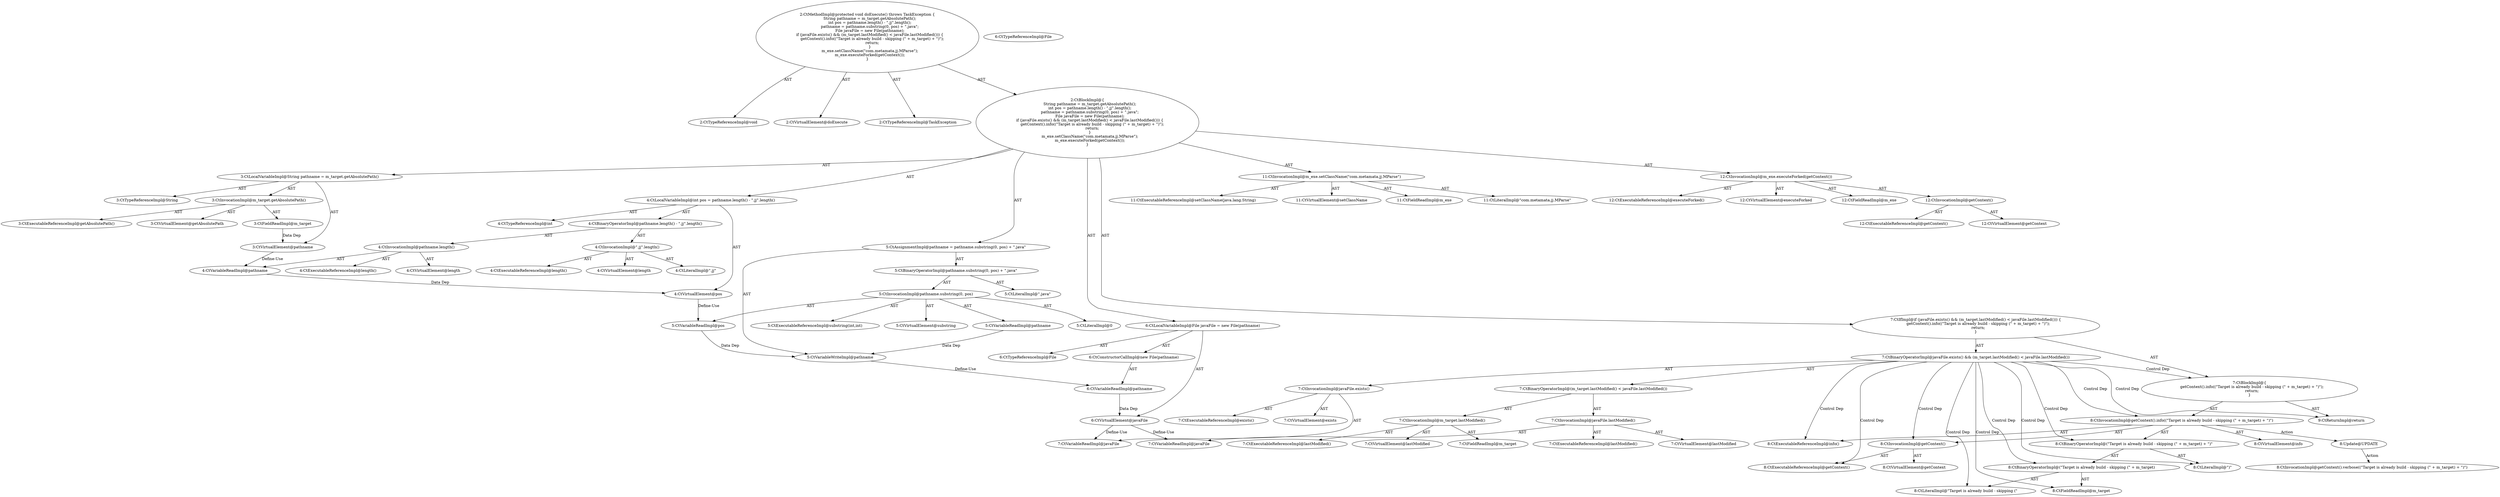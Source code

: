 digraph "doExecute#?" {
0 [label="2:CtTypeReferenceImpl@void" shape=ellipse]
1 [label="2:CtVirtualElement@doExecute" shape=ellipse]
2 [label="2:CtTypeReferenceImpl@TaskException" shape=ellipse]
3 [label="3:CtTypeReferenceImpl@String" shape=ellipse]
4 [label="3:CtExecutableReferenceImpl@getAbsolutePath()" shape=ellipse]
5 [label="3:CtVirtualElement@getAbsolutePath" shape=ellipse]
6 [label="3:CtFieldReadImpl@m_target" shape=ellipse]
7 [label="3:CtInvocationImpl@m_target.getAbsolutePath()" shape=ellipse]
8 [label="3:CtVirtualElement@pathname" shape=ellipse]
9 [label="3:CtLocalVariableImpl@String pathname = m_target.getAbsolutePath()" shape=ellipse]
10 [label="4:CtTypeReferenceImpl@int" shape=ellipse]
11 [label="4:CtExecutableReferenceImpl@length()" shape=ellipse]
12 [label="4:CtVirtualElement@length" shape=ellipse]
13 [label="4:CtVariableReadImpl@pathname" shape=ellipse]
14 [label="4:CtInvocationImpl@pathname.length()" shape=ellipse]
15 [label="4:CtExecutableReferenceImpl@length()" shape=ellipse]
16 [label="4:CtVirtualElement@length" shape=ellipse]
17 [label="4:CtLiteralImpl@\".jj\"" shape=ellipse]
18 [label="4:CtInvocationImpl@\".jj\".length()" shape=ellipse]
19 [label="4:CtBinaryOperatorImpl@pathname.length() - \".jj\".length()" shape=ellipse]
20 [label="4:CtVirtualElement@pos" shape=ellipse]
21 [label="4:CtLocalVariableImpl@int pos = pathname.length() - \".jj\".length()" shape=ellipse]
22 [label="5:CtVariableWriteImpl@pathname" shape=ellipse]
23 [label="5:CtExecutableReferenceImpl@substring(int,int)" shape=ellipse]
24 [label="5:CtVirtualElement@substring" shape=ellipse]
25 [label="5:CtVariableReadImpl@pathname" shape=ellipse]
26 [label="5:CtLiteralImpl@0" shape=ellipse]
27 [label="5:CtVariableReadImpl@pos" shape=ellipse]
28 [label="5:CtInvocationImpl@pathname.substring(0, pos)" shape=ellipse]
29 [label="5:CtLiteralImpl@\".java\"" shape=ellipse]
30 [label="5:CtBinaryOperatorImpl@pathname.substring(0, pos) + \".java\"" shape=ellipse]
31 [label="5:CtAssignmentImpl@pathname = pathname.substring(0, pos) + \".java\"" shape=ellipse]
32 [label="6:CtTypeReferenceImpl@File" shape=ellipse]
33 [label="6:CtTypeReferenceImpl@File" shape=ellipse]
34 [label="6:CtVariableReadImpl@pathname" shape=ellipse]
35 [label="6:CtConstructorCallImpl@new File(pathname)" shape=ellipse]
36 [label="6:CtVirtualElement@javaFile" shape=ellipse]
37 [label="6:CtLocalVariableImpl@File javaFile = new File(pathname)" shape=ellipse]
38 [label="7:CtExecutableReferenceImpl@exists()" shape=ellipse]
39 [label="7:CtVirtualElement@exists" shape=ellipse]
40 [label="7:CtVariableReadImpl@javaFile" shape=ellipse]
41 [label="7:CtInvocationImpl@javaFile.exists()" shape=ellipse]
42 [label="7:CtExecutableReferenceImpl@lastModified()" shape=ellipse]
43 [label="7:CtVirtualElement@lastModified" shape=ellipse]
44 [label="7:CtFieldReadImpl@m_target" shape=ellipse]
45 [label="7:CtInvocationImpl@m_target.lastModified()" shape=ellipse]
46 [label="7:CtExecutableReferenceImpl@lastModified()" shape=ellipse]
47 [label="7:CtVirtualElement@lastModified" shape=ellipse]
48 [label="7:CtVariableReadImpl@javaFile" shape=ellipse]
49 [label="7:CtInvocationImpl@javaFile.lastModified()" shape=ellipse]
50 [label="7:CtBinaryOperatorImpl@(m_target.lastModified() < javaFile.lastModified())" shape=ellipse]
51 [label="7:CtBinaryOperatorImpl@javaFile.exists() && (m_target.lastModified() < javaFile.lastModified())" shape=ellipse]
52 [label="8:CtExecutableReferenceImpl@info()" shape=ellipse]
53 [label="8:CtVirtualElement@info" shape=ellipse]
54 [label="8:CtExecutableReferenceImpl@getContext()" shape=ellipse]
55 [label="8:CtVirtualElement@getContext" shape=ellipse]
56 [label="8:CtInvocationImpl@getContext()" shape=ellipse]
57 [label="8:CtLiteralImpl@\"Target is already build - skipping (\"" shape=ellipse]
58 [label="8:CtFieldReadImpl@m_target" shape=ellipse]
59 [label="8:CtBinaryOperatorImpl@(\"Target is already build - skipping (\" + m_target)" shape=ellipse]
60 [label="8:CtLiteralImpl@\")\"" shape=ellipse]
61 [label="8:CtBinaryOperatorImpl@(\"Target is already build - skipping (\" + m_target) + \")\"" shape=ellipse]
62 [label="8:CtInvocationImpl@getContext().info((\"Target is already build - skipping (\" + m_target) + \")\")" shape=ellipse]
63 [label="9:CtReturnImpl@return" shape=ellipse]
64 [label="7:CtBlockImpl@\{
    getContext().info((\"Target is already build - skipping (\" + m_target) + \")\");
    return;
\}" shape=ellipse]
65 [label="7:CtIfImpl@if (javaFile.exists() && (m_target.lastModified() < javaFile.lastModified())) \{
    getContext().info((\"Target is already build - skipping (\" + m_target) + \")\");
    return;
\}" shape=ellipse]
66 [label="11:CtExecutableReferenceImpl@setClassName(java.lang.String)" shape=ellipse]
67 [label="11:CtVirtualElement@setClassName" shape=ellipse]
68 [label="11:CtFieldReadImpl@m_exe" shape=ellipse]
69 [label="11:CtLiteralImpl@\"com.metamata.jj.MParse\"" shape=ellipse]
70 [label="11:CtInvocationImpl@m_exe.setClassName(\"com.metamata.jj.MParse\")" shape=ellipse]
71 [label="12:CtExecutableReferenceImpl@executeForked()" shape=ellipse]
72 [label="12:CtVirtualElement@executeForked" shape=ellipse]
73 [label="12:CtFieldReadImpl@m_exe" shape=ellipse]
74 [label="12:CtExecutableReferenceImpl@getContext()" shape=ellipse]
75 [label="12:CtVirtualElement@getContext" shape=ellipse]
76 [label="12:CtInvocationImpl@getContext()" shape=ellipse]
77 [label="12:CtInvocationImpl@m_exe.executeForked(getContext())" shape=ellipse]
78 [label="2:CtBlockImpl@\{
    String pathname = m_target.getAbsolutePath();
    int pos = pathname.length() - \".jj\".length();
    pathname = pathname.substring(0, pos) + \".java\";
    File javaFile = new File(pathname);
    if (javaFile.exists() && (m_target.lastModified() < javaFile.lastModified())) \{
        getContext().info((\"Target is already build - skipping (\" + m_target) + \")\");
        return;
    \}
    m_exe.setClassName(\"com.metamata.jj.MParse\");
    m_exe.executeForked(getContext());
\}" shape=ellipse]
79 [label="2:CtMethodImpl@protected void doExecute() throws TaskException \{
    String pathname = m_target.getAbsolutePath();
    int pos = pathname.length() - \".jj\".length();
    pathname = pathname.substring(0, pos) + \".java\";
    File javaFile = new File(pathname);
    if (javaFile.exists() && (m_target.lastModified() < javaFile.lastModified())) \{
        getContext().info((\"Target is already build - skipping (\" + m_target) + \")\");
        return;
    \}
    m_exe.setClassName(\"com.metamata.jj.MParse\");
    m_exe.executeForked(getContext());
\}" shape=ellipse]
80 [label="8:Update@UPDATE" shape=ellipse]
81 [label="8:CtInvocationImpl@getContext().verbose((\"Target is already build - skipping (\" + m_target) + \")\")" shape=ellipse]
6 -> 8 [label="Data Dep"];
7 -> 5 [label="AST"];
7 -> 6 [label="AST"];
7 -> 4 [label="AST"];
8 -> 13 [label="Define-Use"];
9 -> 8 [label="AST"];
9 -> 3 [label="AST"];
9 -> 7 [label="AST"];
13 -> 20 [label="Data Dep"];
14 -> 12 [label="AST"];
14 -> 13 [label="AST"];
14 -> 11 [label="AST"];
18 -> 16 [label="AST"];
18 -> 17 [label="AST"];
18 -> 15 [label="AST"];
19 -> 14 [label="AST"];
19 -> 18 [label="AST"];
20 -> 27 [label="Define-Use"];
21 -> 20 [label="AST"];
21 -> 10 [label="AST"];
21 -> 19 [label="AST"];
22 -> 34 [label="Define-Use"];
25 -> 22 [label="Data Dep"];
27 -> 22 [label="Data Dep"];
28 -> 24 [label="AST"];
28 -> 25 [label="AST"];
28 -> 23 [label="AST"];
28 -> 26 [label="AST"];
28 -> 27 [label="AST"];
30 -> 28 [label="AST"];
30 -> 29 [label="AST"];
31 -> 22 [label="AST"];
31 -> 30 [label="AST"];
34 -> 36 [label="Data Dep"];
35 -> 34 [label="AST"];
36 -> 40 [label="Define-Use"];
36 -> 48 [label="Define-Use"];
37 -> 36 [label="AST"];
37 -> 32 [label="AST"];
37 -> 35 [label="AST"];
41 -> 39 [label="AST"];
41 -> 40 [label="AST"];
41 -> 38 [label="AST"];
45 -> 43 [label="AST"];
45 -> 44 [label="AST"];
45 -> 42 [label="AST"];
49 -> 47 [label="AST"];
49 -> 48 [label="AST"];
49 -> 46 [label="AST"];
50 -> 45 [label="AST"];
50 -> 49 [label="AST"];
51 -> 41 [label="AST"];
51 -> 50 [label="AST"];
51 -> 64 [label="Control Dep"];
51 -> 62 [label="Control Dep"];
51 -> 52 [label="Control Dep"];
51 -> 56 [label="Control Dep"];
51 -> 54 [label="Control Dep"];
51 -> 61 [label="Control Dep"];
51 -> 59 [label="Control Dep"];
51 -> 57 [label="Control Dep"];
51 -> 58 [label="Control Dep"];
51 -> 60 [label="Control Dep"];
51 -> 63 [label="Control Dep"];
56 -> 55 [label="AST"];
56 -> 54 [label="AST"];
59 -> 57 [label="AST"];
59 -> 58 [label="AST"];
61 -> 59 [label="AST"];
61 -> 60 [label="AST"];
62 -> 53 [label="AST"];
62 -> 56 [label="AST"];
62 -> 52 [label="AST"];
62 -> 61 [label="AST"];
62 -> 80 [label="Action"];
64 -> 62 [label="AST"];
64 -> 63 [label="AST"];
65 -> 51 [label="AST"];
65 -> 64 [label="AST"];
70 -> 67 [label="AST"];
70 -> 68 [label="AST"];
70 -> 66 [label="AST"];
70 -> 69 [label="AST"];
76 -> 75 [label="AST"];
76 -> 74 [label="AST"];
77 -> 72 [label="AST"];
77 -> 73 [label="AST"];
77 -> 71 [label="AST"];
77 -> 76 [label="AST"];
78 -> 9 [label="AST"];
78 -> 21 [label="AST"];
78 -> 31 [label="AST"];
78 -> 37 [label="AST"];
78 -> 65 [label="AST"];
78 -> 70 [label="AST"];
78 -> 77 [label="AST"];
79 -> 1 [label="AST"];
79 -> 0 [label="AST"];
79 -> 2 [label="AST"];
79 -> 78 [label="AST"];
80 -> 81 [label="Action"];
}